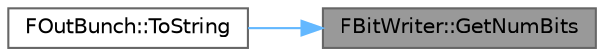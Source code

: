 digraph "FBitWriter::GetNumBits"
{
 // INTERACTIVE_SVG=YES
 // LATEX_PDF_SIZE
  bgcolor="transparent";
  edge [fontname=Helvetica,fontsize=10,labelfontname=Helvetica,labelfontsize=10];
  node [fontname=Helvetica,fontsize=10,shape=box,height=0.2,width=0.4];
  rankdir="RL";
  Node1 [id="Node000001",label="FBitWriter::GetNumBits",height=0.2,width=0.4,color="gray40", fillcolor="grey60", style="filled", fontcolor="black",tooltip="Returns the number of bits written."];
  Node1 -> Node2 [id="edge1_Node000001_Node000002",dir="back",color="steelblue1",style="solid",tooltip=" "];
  Node2 [id="Node000002",label="FOutBunch::ToString",height=0.2,width=0.4,color="grey40", fillcolor="white", style="filled",URL="$d3/d40/classFOutBunch.html#aeebec4a75a1a0b9490593755f8515c5f",tooltip=" "];
}
